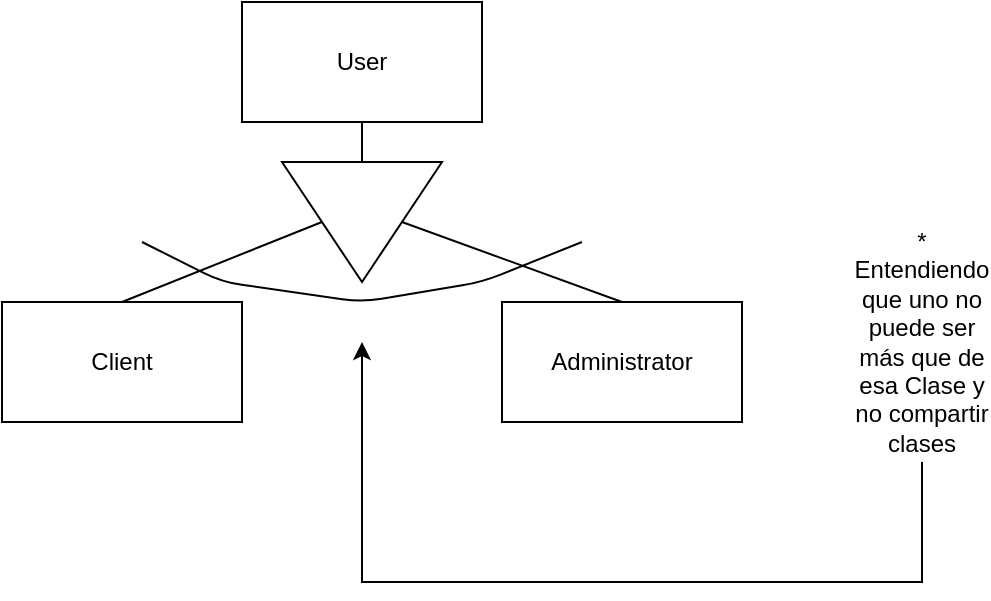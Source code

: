 <mxfile version="13.7.3" type="github">
  <diagram id="R2lEEEUBdFMjLlhIrx00" name="Page-1">
    <mxGraphModel dx="1038" dy="575" grid="1" gridSize="10" guides="1" tooltips="1" connect="1" arrows="1" fold="1" page="1" pageScale="1" pageWidth="850" pageHeight="1100" math="0" shadow="0" extFonts="Permanent Marker^https://fonts.googleapis.com/css?family=Permanent+Marker">
      <root>
        <mxCell id="0" />
        <mxCell id="1" parent="0" />
        <mxCell id="p_vhhIIGf4J_2gOzcfy9-1" value="User" style="rounded=0;whiteSpace=wrap;html=1;" vertex="1" parent="1">
          <mxGeometry x="360" y="270" width="120" height="60" as="geometry" />
        </mxCell>
        <mxCell id="p_vhhIIGf4J_2gOzcfy9-2" value="Client" style="rounded=0;whiteSpace=wrap;html=1;" vertex="1" parent="1">
          <mxGeometry x="240" y="420" width="120" height="60" as="geometry" />
        </mxCell>
        <mxCell id="p_vhhIIGf4J_2gOzcfy9-3" value="Administrator" style="rounded=0;whiteSpace=wrap;html=1;" vertex="1" parent="1">
          <mxGeometry x="490" y="420" width="120" height="60" as="geometry" />
        </mxCell>
        <mxCell id="p_vhhIIGf4J_2gOzcfy9-4" value="" style="triangle;whiteSpace=wrap;html=1;rotation=90;" vertex="1" parent="1">
          <mxGeometry x="390" y="340" width="60" height="80" as="geometry" />
        </mxCell>
        <mxCell id="p_vhhIIGf4J_2gOzcfy9-5" value="" style="endArrow=none;html=1;entryX=0.5;entryY=1;entryDx=0;entryDy=0;exitX=0;exitY=0.5;exitDx=0;exitDy=0;" edge="1" parent="1" source="p_vhhIIGf4J_2gOzcfy9-4" target="p_vhhIIGf4J_2gOzcfy9-1">
          <mxGeometry width="50" height="50" relative="1" as="geometry">
            <mxPoint x="400" y="320" as="sourcePoint" />
            <mxPoint x="450" y="270" as="targetPoint" />
          </mxGeometry>
        </mxCell>
        <mxCell id="p_vhhIIGf4J_2gOzcfy9-6" value="" style="endArrow=none;html=1;entryX=0.5;entryY=1;entryDx=0;entryDy=0;exitX=0.5;exitY=0;exitDx=0;exitDy=0;" edge="1" parent="1" source="p_vhhIIGf4J_2gOzcfy9-2" target="p_vhhIIGf4J_2gOzcfy9-4">
          <mxGeometry width="50" height="50" relative="1" as="geometry">
            <mxPoint x="400" y="320" as="sourcePoint" />
            <mxPoint x="450" y="270" as="targetPoint" />
          </mxGeometry>
        </mxCell>
        <mxCell id="p_vhhIIGf4J_2gOzcfy9-7" value="" style="endArrow=none;html=1;entryX=0.5;entryY=0;entryDx=0;entryDy=0;exitX=0.5;exitY=0;exitDx=0;exitDy=0;" edge="1" parent="1" source="p_vhhIIGf4J_2gOzcfy9-4" target="p_vhhIIGf4J_2gOzcfy9-3">
          <mxGeometry width="50" height="50" relative="1" as="geometry">
            <mxPoint x="400" y="320" as="sourcePoint" />
            <mxPoint x="450" y="270" as="targetPoint" />
          </mxGeometry>
        </mxCell>
        <mxCell id="p_vhhIIGf4J_2gOzcfy9-9" value="" style="endArrow=none;html=1;" edge="1" parent="1">
          <mxGeometry width="50" height="50" relative="1" as="geometry">
            <mxPoint x="310" y="390" as="sourcePoint" />
            <mxPoint x="530" y="390" as="targetPoint" />
            <Array as="points">
              <mxPoint x="350" y="410" />
              <mxPoint x="420" y="420" />
              <mxPoint x="480" y="410" />
            </Array>
          </mxGeometry>
        </mxCell>
        <mxCell id="p_vhhIIGf4J_2gOzcfy9-11" style="edgeStyle=orthogonalEdgeStyle;rounded=0;orthogonalLoop=1;jettySize=auto;html=1;endArrow=classic;endFill=1;" edge="1" parent="1">
          <mxGeometry relative="1" as="geometry">
            <mxPoint x="420" y="440" as="targetPoint" />
            <mxPoint x="700" y="500" as="sourcePoint" />
            <Array as="points">
              <mxPoint x="700" y="560" />
              <mxPoint x="420" y="560" />
            </Array>
          </mxGeometry>
        </mxCell>
        <mxCell id="p_vhhIIGf4J_2gOzcfy9-10" value="* Entendiendo que uno no puede ser más que de esa Clase y no compartir clases" style="text;html=1;strokeColor=none;fillColor=none;align=center;verticalAlign=middle;whiteSpace=wrap;rounded=0;" vertex="1" parent="1">
          <mxGeometry x="680" y="430" width="40" height="20" as="geometry" />
        </mxCell>
      </root>
    </mxGraphModel>
  </diagram>
</mxfile>
